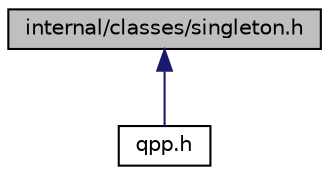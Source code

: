 digraph "internal/classes/singleton.h"
{
  edge [fontname="Helvetica",fontsize="10",labelfontname="Helvetica",labelfontsize="10"];
  node [fontname="Helvetica",fontsize="10",shape=record];
  Node0 [label="internal/classes/singleton.h",height=0.2,width=0.4,color="black", fillcolor="grey75", style="filled", fontcolor="black"];
  Node0 -> Node1 [dir="back",color="midnightblue",fontsize="10",style="solid",fontname="Helvetica"];
  Node1 [label="qpp.h",height=0.2,width=0.4,color="black", fillcolor="white", style="filled",URL="$qpp_8h.html",tooltip="Quantum++ main header file, includes all other necessary headers. "];
}
